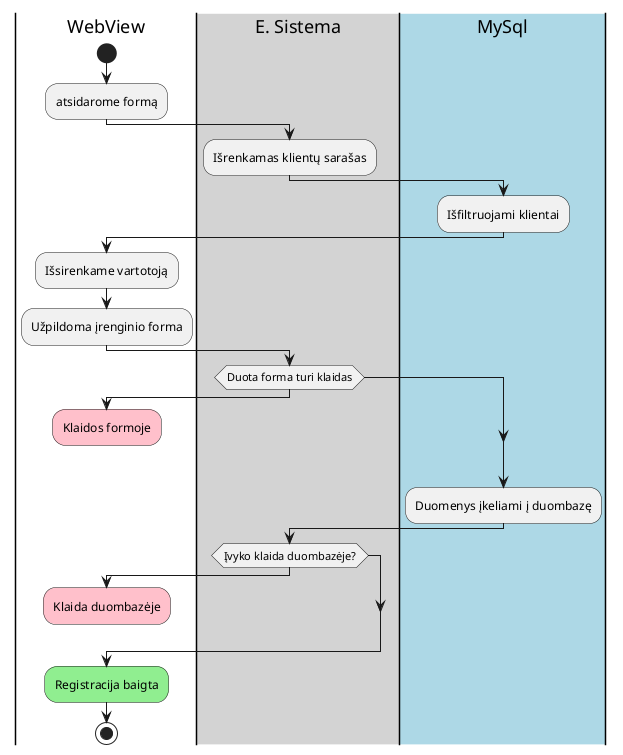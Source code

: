 @startuml
|WebView|
start
:atsidarome formą;
|#lightgray|E. Sistema|
:Išrenkamas klientų sarašas;
|#lightblue|MySql|
:Išfiltruojami klientai;
|WebView|
:Išsirenkame vartotoją;
:Užpildoma įrenginio forma;
|#lightgray|E. Sistema|
if (Duota forma turi klaidas) then
  |WebView|
  #pink:Klaidos formoje;
  kill
endif
|#lightblue|MySql|
:Duomenys įkeliami į duombazę;
|#lightgray|E. Sistema|
if (Įvyko klaida duombazėje?) then
  |WebView|
  #pink:Klaida duombazėje;
  kill
endif
|WebView|
#lightgreen:Registracija baigta;
stop
@enduml
